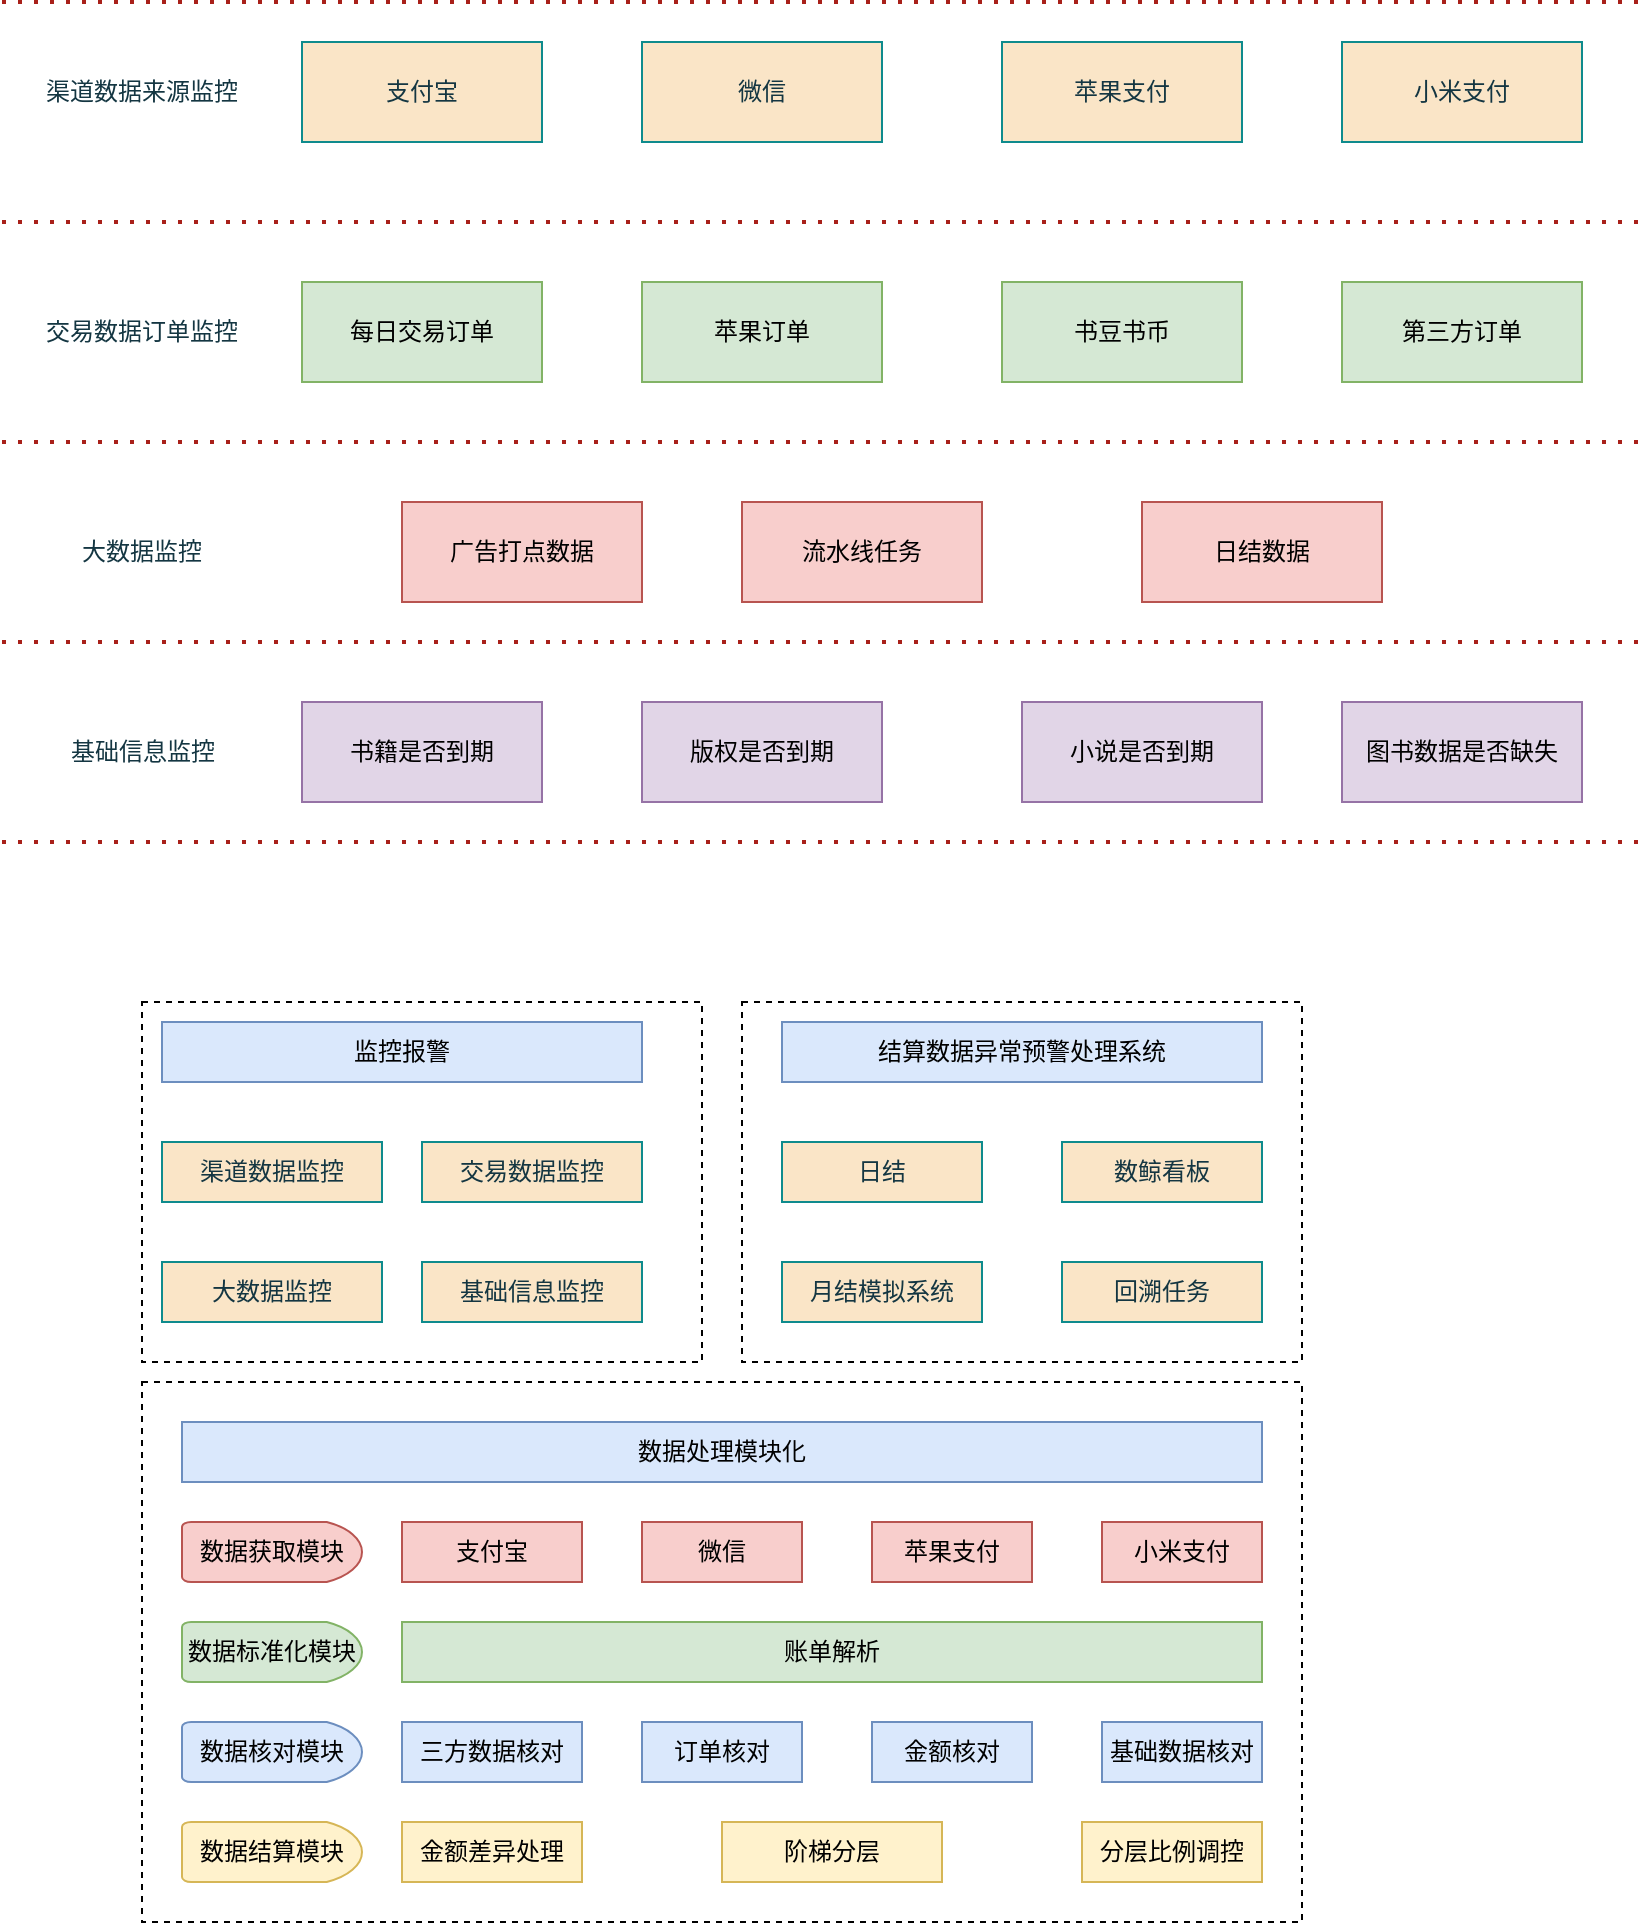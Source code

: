 <mxfile version="21.6.6" type="github">
  <diagram name="第 1 页" id="uGkZLmXclBiTkVDywMLg">
    <mxGraphModel dx="1050" dy="630" grid="1" gridSize="10" guides="1" tooltips="1" connect="1" arrows="1" fold="1" page="1" pageScale="1" pageWidth="827" pageHeight="1169" math="0" shadow="0">
      <root>
        <mxCell id="0" />
        <mxCell id="1" parent="0" />
        <mxCell id="KXxzeb0cOko_NzT7TN8d-67" value="" style="rounded=0;whiteSpace=wrap;html=1;dashed=1;" vertex="1" parent="1">
          <mxGeometry x="390" y="660" width="280" height="180" as="geometry" />
        </mxCell>
        <mxCell id="KXxzeb0cOko_NzT7TN8d-68" value="" style="rounded=0;whiteSpace=wrap;html=1;dashed=1;" vertex="1" parent="1">
          <mxGeometry x="90" y="850" width="580" height="270" as="geometry" />
        </mxCell>
        <mxCell id="KXxzeb0cOko_NzT7TN8d-66" value="" style="rounded=0;whiteSpace=wrap;html=1;dashed=1;" vertex="1" parent="1">
          <mxGeometry x="90" y="660" width="280" height="180" as="geometry" />
        </mxCell>
        <mxCell id="KXxzeb0cOko_NzT7TN8d-1" value="支付宝" style="rounded=0;whiteSpace=wrap;html=1;strokeColor=#0F8B8D;fontColor=#143642;fillColor=#FAE5C7;" vertex="1" parent="1">
          <mxGeometry x="170" y="180" width="120" height="50" as="geometry" />
        </mxCell>
        <mxCell id="KXxzeb0cOko_NzT7TN8d-2" value="微信" style="rounded=0;whiteSpace=wrap;html=1;strokeColor=#0F8B8D;fontColor=#143642;fillColor=#FAE5C7;" vertex="1" parent="1">
          <mxGeometry x="340" y="180" width="120" height="50" as="geometry" />
        </mxCell>
        <mxCell id="KXxzeb0cOko_NzT7TN8d-3" value="苹果支付" style="rounded=0;whiteSpace=wrap;html=1;strokeColor=#0F8B8D;fontColor=#143642;fillColor=#FAE5C7;" vertex="1" parent="1">
          <mxGeometry x="520" y="180" width="120" height="50" as="geometry" />
        </mxCell>
        <mxCell id="KXxzeb0cOko_NzT7TN8d-4" value="小米支付" style="rounded=0;whiteSpace=wrap;html=1;strokeColor=#0F8B8D;fontColor=#143642;fillColor=#FAE5C7;" vertex="1" parent="1">
          <mxGeometry x="690" y="180" width="120" height="50" as="geometry" />
        </mxCell>
        <mxCell id="KXxzeb0cOko_NzT7TN8d-5" value="渠道数据来源监控" style="text;html=1;strokeColor=none;fillColor=none;align=center;verticalAlign=middle;whiteSpace=wrap;rounded=0;fontColor=#143642;" vertex="1" parent="1">
          <mxGeometry x="40" y="190" width="100" height="30" as="geometry" />
        </mxCell>
        <mxCell id="KXxzeb0cOko_NzT7TN8d-6" value="每日交易订单" style="rounded=0;whiteSpace=wrap;html=1;strokeColor=#82b366;fillColor=#d5e8d4;" vertex="1" parent="1">
          <mxGeometry x="170" y="300" width="120" height="50" as="geometry" />
        </mxCell>
        <mxCell id="KXxzeb0cOko_NzT7TN8d-7" value="苹果订单" style="rounded=0;whiteSpace=wrap;html=1;strokeColor=#82b366;fillColor=#d5e8d4;" vertex="1" parent="1">
          <mxGeometry x="340" y="300" width="120" height="50" as="geometry" />
        </mxCell>
        <mxCell id="KXxzeb0cOko_NzT7TN8d-8" value="书豆书币" style="rounded=0;whiteSpace=wrap;html=1;strokeColor=#82b366;fillColor=#d5e8d4;" vertex="1" parent="1">
          <mxGeometry x="520" y="300" width="120" height="50" as="geometry" />
        </mxCell>
        <mxCell id="KXxzeb0cOko_NzT7TN8d-10" value="交易数据订单监控" style="text;html=1;strokeColor=none;fillColor=none;align=center;verticalAlign=middle;whiteSpace=wrap;rounded=0;fontColor=#143642;" vertex="1" parent="1">
          <mxGeometry x="40" y="310" width="100" height="30" as="geometry" />
        </mxCell>
        <mxCell id="KXxzeb0cOko_NzT7TN8d-11" value="第三方订单" style="rounded=0;whiteSpace=wrap;html=1;strokeColor=#82b366;fillColor=#d5e8d4;" vertex="1" parent="1">
          <mxGeometry x="690" y="300" width="120" height="50" as="geometry" />
        </mxCell>
        <mxCell id="KXxzeb0cOko_NzT7TN8d-14" value="广告打点数据" style="rounded=0;whiteSpace=wrap;html=1;strokeColor=#b85450;fillColor=#f8cecc;" vertex="1" parent="1">
          <mxGeometry x="220" y="410" width="120" height="50" as="geometry" />
        </mxCell>
        <mxCell id="KXxzeb0cOko_NzT7TN8d-15" value="流水线任务" style="rounded=0;whiteSpace=wrap;html=1;strokeColor=#b85450;fillColor=#f8cecc;" vertex="1" parent="1">
          <mxGeometry x="390" y="410" width="120" height="50" as="geometry" />
        </mxCell>
        <mxCell id="KXxzeb0cOko_NzT7TN8d-16" value="大数据监控" style="text;html=1;strokeColor=none;fillColor=none;align=center;verticalAlign=middle;whiteSpace=wrap;rounded=0;fontColor=#143642;" vertex="1" parent="1">
          <mxGeometry x="40" y="420" width="100" height="30" as="geometry" />
        </mxCell>
        <mxCell id="KXxzeb0cOko_NzT7TN8d-17" value="书籍是否到期" style="rounded=0;whiteSpace=wrap;html=1;strokeColor=#9673a6;fillColor=#e1d5e7;" vertex="1" parent="1">
          <mxGeometry x="170" y="510" width="120" height="50" as="geometry" />
        </mxCell>
        <mxCell id="KXxzeb0cOko_NzT7TN8d-18" value="版权是否到期" style="rounded=0;whiteSpace=wrap;html=1;strokeColor=#9673a6;fillColor=#e1d5e7;" vertex="1" parent="1">
          <mxGeometry x="340" y="510" width="120" height="50" as="geometry" />
        </mxCell>
        <mxCell id="KXxzeb0cOko_NzT7TN8d-19" value="小说是否到期" style="rounded=0;whiteSpace=wrap;html=1;strokeColor=#9673a6;fillColor=#e1d5e7;" vertex="1" parent="1">
          <mxGeometry x="530" y="510" width="120" height="50" as="geometry" />
        </mxCell>
        <mxCell id="KXxzeb0cOko_NzT7TN8d-20" value="日结数据" style="rounded=0;whiteSpace=wrap;html=1;strokeColor=#b85450;fillColor=#f8cecc;" vertex="1" parent="1">
          <mxGeometry x="590" y="410" width="120" height="50" as="geometry" />
        </mxCell>
        <mxCell id="KXxzeb0cOko_NzT7TN8d-21" value="基础信息监控" style="text;html=1;align=center;verticalAlign=middle;resizable=0;points=[];autosize=1;strokeColor=none;fillColor=none;fontColor=#143642;" vertex="1" parent="1">
          <mxGeometry x="40" y="520" width="100" height="30" as="geometry" />
        </mxCell>
        <mxCell id="KXxzeb0cOko_NzT7TN8d-22" value="图书数据是否缺失" style="rounded=0;whiteSpace=wrap;html=1;strokeColor=#9673a6;fillColor=#e1d5e7;" vertex="1" parent="1">
          <mxGeometry x="690" y="510" width="120" height="50" as="geometry" />
        </mxCell>
        <mxCell id="KXxzeb0cOko_NzT7TN8d-23" value="" style="endArrow=none;dashed=1;html=1;dashPattern=1 3;strokeWidth=2;rounded=0;strokeColor=#A8201A;fontColor=#143642;fillColor=#FAE5C7;" edge="1" parent="1">
          <mxGeometry width="50" height="50" relative="1" as="geometry">
            <mxPoint x="20" y="270" as="sourcePoint" />
            <mxPoint x="840" y="270" as="targetPoint" />
          </mxGeometry>
        </mxCell>
        <mxCell id="KXxzeb0cOko_NzT7TN8d-24" value="" style="endArrow=none;dashed=1;html=1;dashPattern=1 3;strokeWidth=2;rounded=0;strokeColor=#A8201A;fontColor=#143642;fillColor=#FAE5C7;" edge="1" parent="1">
          <mxGeometry width="50" height="50" relative="1" as="geometry">
            <mxPoint x="20" y="380" as="sourcePoint" />
            <mxPoint x="840" y="380" as="targetPoint" />
          </mxGeometry>
        </mxCell>
        <mxCell id="KXxzeb0cOko_NzT7TN8d-25" value="" style="endArrow=none;dashed=1;html=1;dashPattern=1 3;strokeWidth=2;rounded=0;strokeColor=#A8201A;fontColor=#143642;fillColor=#FAE5C7;" edge="1" parent="1">
          <mxGeometry width="50" height="50" relative="1" as="geometry">
            <mxPoint x="20" y="480" as="sourcePoint" />
            <mxPoint x="840" y="480" as="targetPoint" />
          </mxGeometry>
        </mxCell>
        <mxCell id="KXxzeb0cOko_NzT7TN8d-26" value="" style="endArrow=none;dashed=1;html=1;dashPattern=1 3;strokeWidth=2;rounded=0;strokeColor=#A8201A;fontColor=#143642;fillColor=#FAE5C7;" edge="1" parent="1">
          <mxGeometry width="50" height="50" relative="1" as="geometry">
            <mxPoint x="20" y="580" as="sourcePoint" />
            <mxPoint x="840" y="580" as="targetPoint" />
          </mxGeometry>
        </mxCell>
        <mxCell id="KXxzeb0cOko_NzT7TN8d-27" value="" style="endArrow=none;dashed=1;html=1;dashPattern=1 3;strokeWidth=2;rounded=0;strokeColor=#A8201A;fontColor=#143642;fillColor=#FAE5C7;" edge="1" parent="1">
          <mxGeometry width="50" height="50" relative="1" as="geometry">
            <mxPoint x="20" y="160" as="sourcePoint" />
            <mxPoint x="840" y="160" as="targetPoint" />
          </mxGeometry>
        </mxCell>
        <mxCell id="KXxzeb0cOko_NzT7TN8d-28" value="渠道数据监控" style="rounded=0;whiteSpace=wrap;html=1;strokeColor=#0F8B8D;fontColor=#143642;fillColor=#FAE5C7;" vertex="1" parent="1">
          <mxGeometry x="100" y="730" width="110" height="30" as="geometry" />
        </mxCell>
        <mxCell id="KXxzeb0cOko_NzT7TN8d-29" value="交易数据监控" style="rounded=0;whiteSpace=wrap;html=1;strokeColor=#0F8B8D;fontColor=#143642;fillColor=#FAE5C7;" vertex="1" parent="1">
          <mxGeometry x="230" y="730" width="110" height="30" as="geometry" />
        </mxCell>
        <mxCell id="KXxzeb0cOko_NzT7TN8d-30" value="大数据监控" style="rounded=0;whiteSpace=wrap;html=1;strokeColor=#0F8B8D;fontColor=#143642;fillColor=#FAE5C7;" vertex="1" parent="1">
          <mxGeometry x="100" y="790" width="110" height="30" as="geometry" />
        </mxCell>
        <mxCell id="KXxzeb0cOko_NzT7TN8d-31" value="基础信息监控" style="rounded=0;whiteSpace=wrap;html=1;strokeColor=#0F8B8D;fontColor=#143642;fillColor=#FAE5C7;" vertex="1" parent="1">
          <mxGeometry x="230" y="790" width="110" height="30" as="geometry" />
        </mxCell>
        <mxCell id="KXxzeb0cOko_NzT7TN8d-33" value="监控报警" style="rounded=0;whiteSpace=wrap;html=1;fillColor=#dae8fc;strokeColor=#6c8ebf;" vertex="1" parent="1">
          <mxGeometry x="100" y="670" width="240" height="30" as="geometry" />
        </mxCell>
        <mxCell id="KXxzeb0cOko_NzT7TN8d-34" value="数据处理模块化" style="rounded=0;whiteSpace=wrap;html=1;strokeColor=#6c8ebf;fillColor=#dae8fc;" vertex="1" parent="1">
          <mxGeometry x="110" y="870" width="540" height="30" as="geometry" />
        </mxCell>
        <mxCell id="KXxzeb0cOko_NzT7TN8d-36" value="支付宝" style="rounded=0;whiteSpace=wrap;html=1;strokeColor=#b85450;fillColor=#f8cecc;" vertex="1" parent="1">
          <mxGeometry x="220" y="920" width="90" height="30" as="geometry" />
        </mxCell>
        <mxCell id="KXxzeb0cOko_NzT7TN8d-37" value="微信" style="rounded=0;whiteSpace=wrap;html=1;strokeColor=#b85450;fillColor=#f8cecc;" vertex="1" parent="1">
          <mxGeometry x="340" y="920" width="80" height="30" as="geometry" />
        </mxCell>
        <mxCell id="KXxzeb0cOko_NzT7TN8d-38" value="苹果支付" style="rounded=0;whiteSpace=wrap;html=1;strokeColor=#b85450;fillColor=#f8cecc;" vertex="1" parent="1">
          <mxGeometry x="455" y="920" width="80" height="30" as="geometry" />
        </mxCell>
        <mxCell id="KXxzeb0cOko_NzT7TN8d-39" value="小米支付" style="rounded=0;whiteSpace=wrap;html=1;strokeColor=#b85450;fillColor=#f8cecc;" vertex="1" parent="1">
          <mxGeometry x="570" y="920" width="80" height="30" as="geometry" />
        </mxCell>
        <mxCell id="KXxzeb0cOko_NzT7TN8d-42" value="账单解析" style="rounded=0;whiteSpace=wrap;html=1;strokeColor=#82b366;fillColor=#d5e8d4;" vertex="1" parent="1">
          <mxGeometry x="220" y="970" width="430" height="30" as="geometry" />
        </mxCell>
        <mxCell id="KXxzeb0cOko_NzT7TN8d-49" value="三方数据核对" style="rounded=0;whiteSpace=wrap;html=1;strokeColor=#6c8ebf;fillColor=#dae8fc;" vertex="1" parent="1">
          <mxGeometry x="220" y="1020" width="90" height="30" as="geometry" />
        </mxCell>
        <mxCell id="KXxzeb0cOko_NzT7TN8d-50" value="订单核对" style="rounded=0;whiteSpace=wrap;html=1;strokeColor=#6c8ebf;fillColor=#dae8fc;" vertex="1" parent="1">
          <mxGeometry x="340" y="1020" width="80" height="30" as="geometry" />
        </mxCell>
        <mxCell id="KXxzeb0cOko_NzT7TN8d-51" value="金额核对" style="rounded=0;whiteSpace=wrap;html=1;strokeColor=#6c8ebf;fillColor=#dae8fc;" vertex="1" parent="1">
          <mxGeometry x="455" y="1020" width="80" height="30" as="geometry" />
        </mxCell>
        <mxCell id="KXxzeb0cOko_NzT7TN8d-52" value="基础数据核对" style="rounded=0;whiteSpace=wrap;html=1;strokeColor=#6c8ebf;fillColor=#dae8fc;" vertex="1" parent="1">
          <mxGeometry x="570" y="1020" width="80" height="30" as="geometry" />
        </mxCell>
        <mxCell id="KXxzeb0cOko_NzT7TN8d-54" value="金额差异处理" style="rounded=0;whiteSpace=wrap;html=1;strokeColor=#d6b656;fillColor=#fff2cc;" vertex="1" parent="1">
          <mxGeometry x="220" y="1070" width="90" height="30" as="geometry" />
        </mxCell>
        <mxCell id="KXxzeb0cOko_NzT7TN8d-55" value="阶梯分层" style="rounded=0;whiteSpace=wrap;html=1;strokeColor=#d6b656;fillColor=#fff2cc;" vertex="1" parent="1">
          <mxGeometry x="380" y="1070" width="110" height="30" as="geometry" />
        </mxCell>
        <mxCell id="KXxzeb0cOko_NzT7TN8d-56" value="分层比例调控" style="rounded=0;whiteSpace=wrap;html=1;strokeColor=#d6b656;fillColor=#fff2cc;" vertex="1" parent="1">
          <mxGeometry x="560" y="1070" width="90" height="30" as="geometry" />
        </mxCell>
        <mxCell id="KXxzeb0cOko_NzT7TN8d-57" value="结算数据异常预警处理系统" style="rounded=0;whiteSpace=wrap;html=1;fillColor=#dae8fc;strokeColor=#6c8ebf;" vertex="1" parent="1">
          <mxGeometry x="410" y="670" width="240" height="30" as="geometry" />
        </mxCell>
        <mxCell id="KXxzeb0cOko_NzT7TN8d-58" value="日结" style="rounded=0;whiteSpace=wrap;html=1;strokeColor=#0F8B8D;fontColor=#143642;fillColor=#FAE5C7;" vertex="1" parent="1">
          <mxGeometry x="410" y="730" width="100" height="30" as="geometry" />
        </mxCell>
        <mxCell id="KXxzeb0cOko_NzT7TN8d-59" value="数鲸看板" style="rounded=0;whiteSpace=wrap;html=1;strokeColor=#0F8B8D;fontColor=#143642;fillColor=#FAE5C7;" vertex="1" parent="1">
          <mxGeometry x="550" y="730" width="100" height="30" as="geometry" />
        </mxCell>
        <mxCell id="KXxzeb0cOko_NzT7TN8d-60" value="月结模拟系统" style="rounded=0;whiteSpace=wrap;html=1;strokeColor=#0F8B8D;fontColor=#143642;fillColor=#FAE5C7;" vertex="1" parent="1">
          <mxGeometry x="410" y="790" width="100" height="30" as="geometry" />
        </mxCell>
        <mxCell id="KXxzeb0cOko_NzT7TN8d-61" value="回溯任务" style="whiteSpace=wrap;html=1;strokeColor=#0F8B8D;fontColor=#143642;fillColor=#FAE5C7;" vertex="1" parent="1">
          <mxGeometry x="550" y="790" width="100" height="30" as="geometry" />
        </mxCell>
        <mxCell id="KXxzeb0cOko_NzT7TN8d-62" value="数据获取模块" style="strokeWidth=1;html=1;shape=mxgraph.flowchart.delay;whiteSpace=wrap;strokeColor=#b85450;fillColor=#f8cecc;" vertex="1" parent="1">
          <mxGeometry x="110" y="920" width="90" height="30" as="geometry" />
        </mxCell>
        <mxCell id="KXxzeb0cOko_NzT7TN8d-63" value="数据标准化模块" style="strokeWidth=1;html=1;shape=mxgraph.flowchart.delay;whiteSpace=wrap;strokeColor=#82b366;fillColor=#d5e8d4;" vertex="1" parent="1">
          <mxGeometry x="110" y="970" width="90" height="30" as="geometry" />
        </mxCell>
        <mxCell id="KXxzeb0cOko_NzT7TN8d-64" value="数据核对模块" style="strokeWidth=1;html=1;shape=mxgraph.flowchart.delay;whiteSpace=wrap;strokeColor=#6c8ebf;fillColor=#dae8fc;" vertex="1" parent="1">
          <mxGeometry x="110" y="1020" width="90" height="30" as="geometry" />
        </mxCell>
        <mxCell id="KXxzeb0cOko_NzT7TN8d-65" value="数据结算模块" style="strokeWidth=1;html=1;shape=mxgraph.flowchart.delay;whiteSpace=wrap;strokeColor=#d6b656;fillColor=#fff2cc;" vertex="1" parent="1">
          <mxGeometry x="110" y="1070" width="90" height="30" as="geometry" />
        </mxCell>
      </root>
    </mxGraphModel>
  </diagram>
</mxfile>
